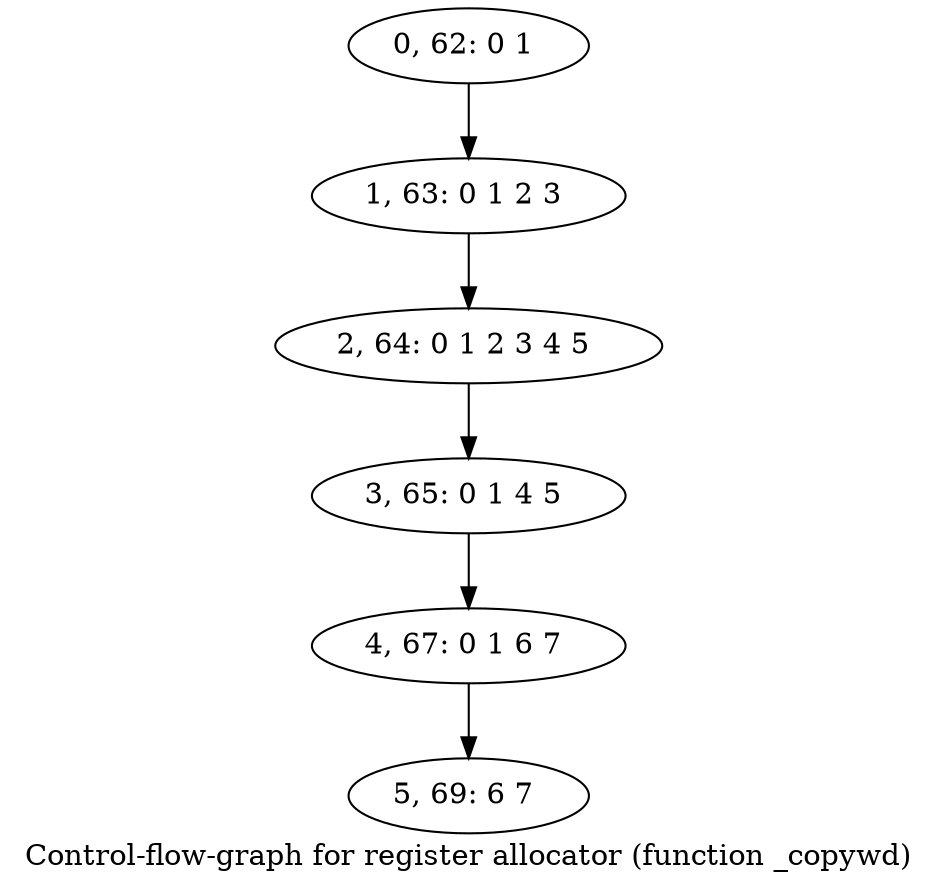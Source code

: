 digraph G {
graph [label="Control-flow-graph for register allocator (function _copywd)"]
0[label="0, 62: 0 1 "];
1[label="1, 63: 0 1 2 3 "];
2[label="2, 64: 0 1 2 3 4 5 "];
3[label="3, 65: 0 1 4 5 "];
4[label="4, 67: 0 1 6 7 "];
5[label="5, 69: 6 7 "];
0->1 ;
1->2 ;
2->3 ;
3->4 ;
4->5 ;
}
